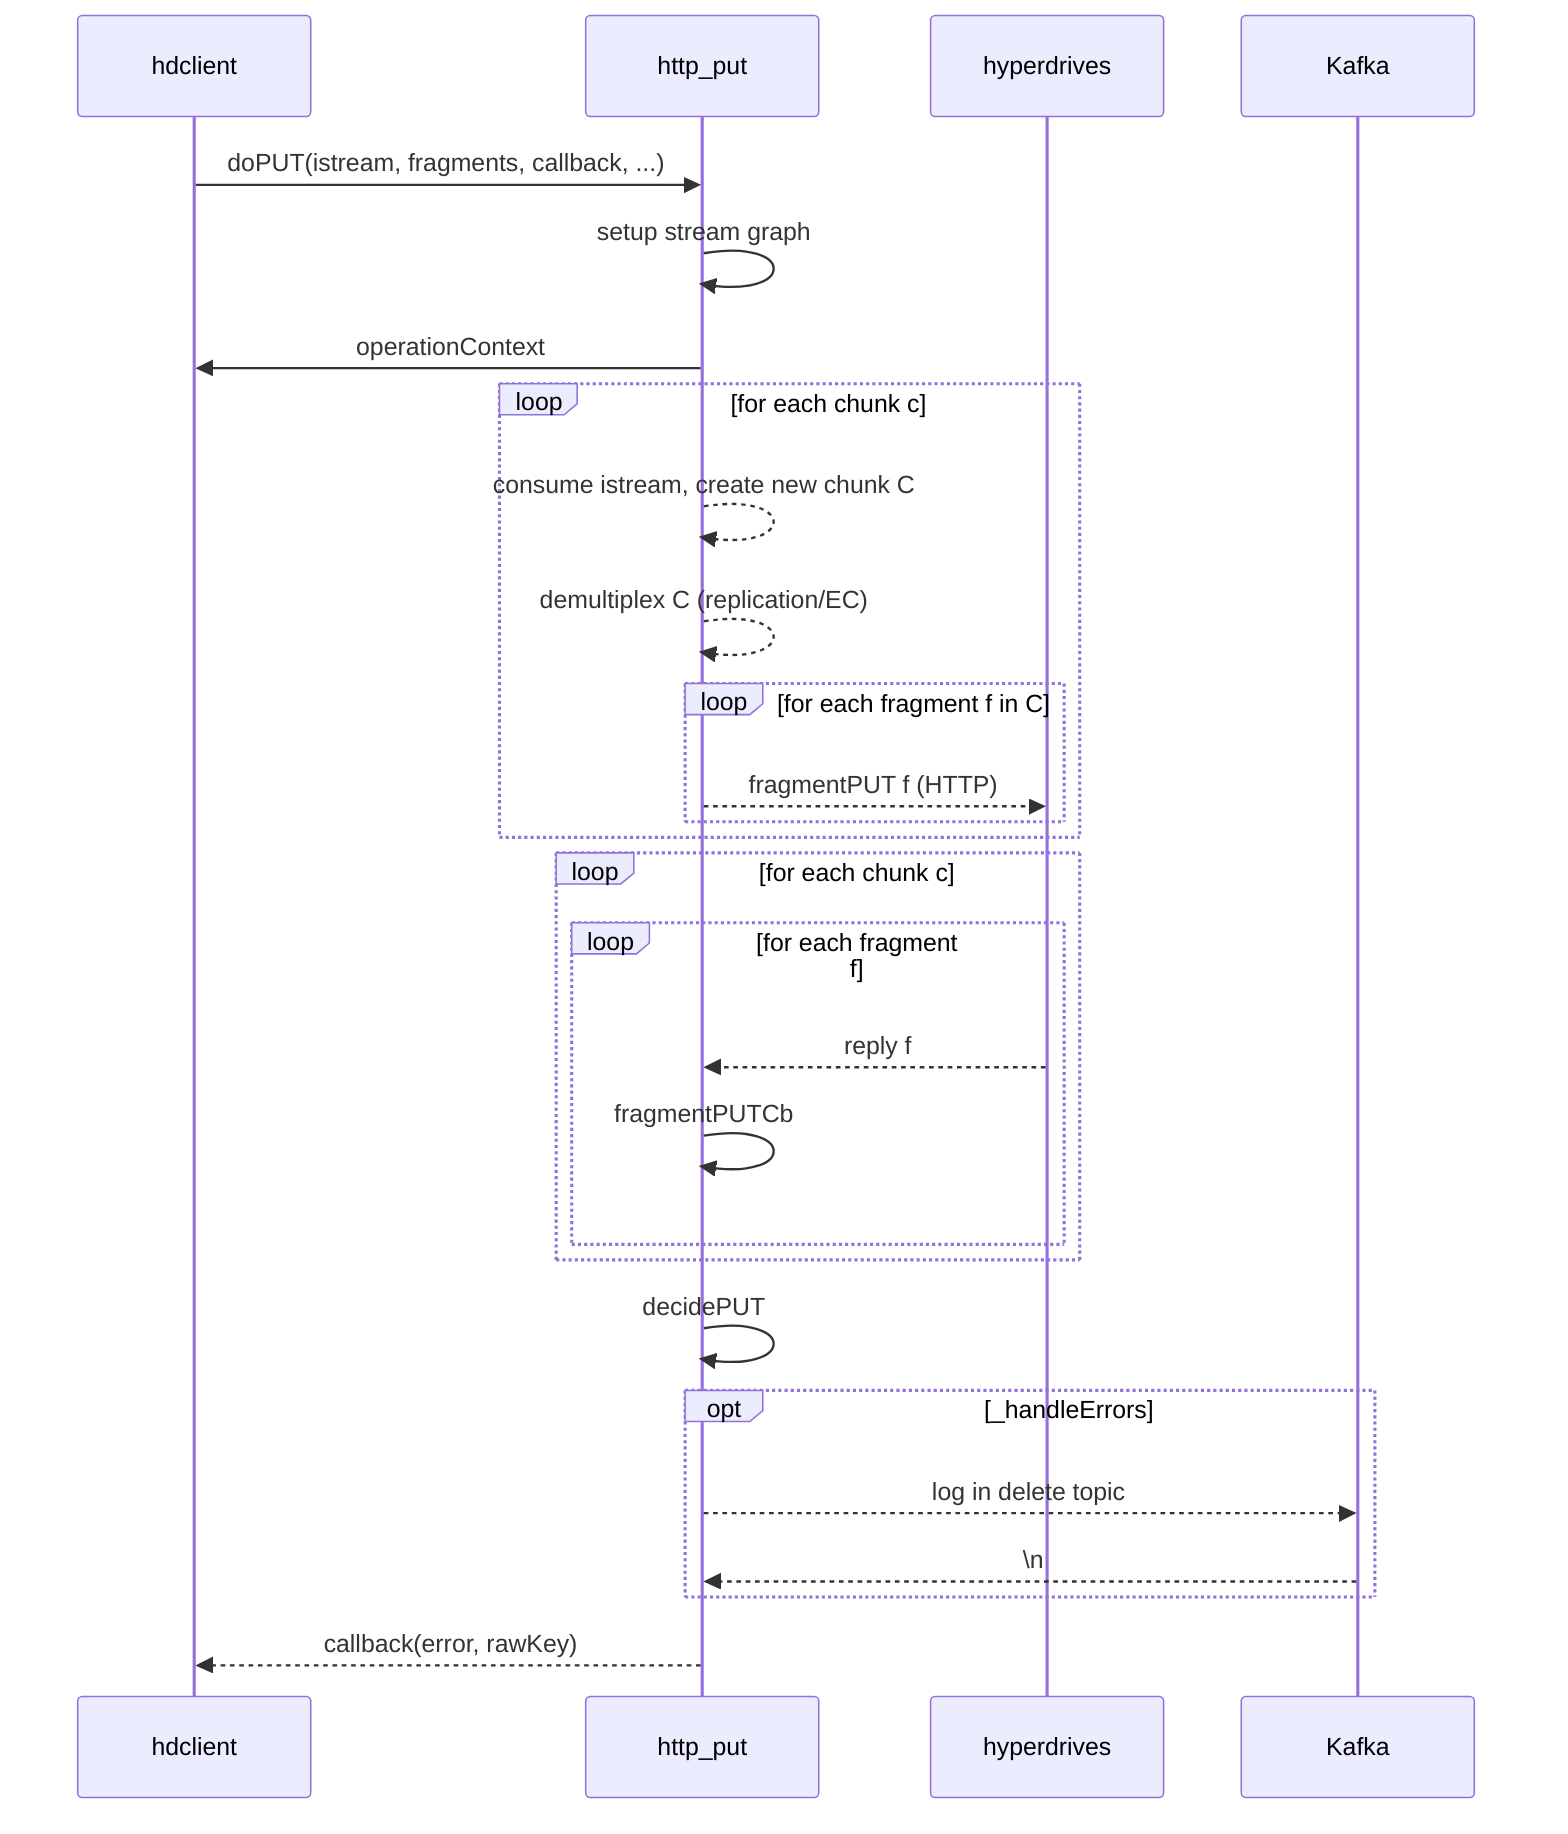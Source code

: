 sequenceDiagram
hdclient ->> http_put: doPUT(istream, fragments, callback, ...)
http_put ->> http_put: setup stream graph
http_put ->> hdclient: operationContext

loop for each chunk c
    http_put -->> http_put: consume istream, create new chunk C
    http_put -->> http_put: demultiplex C (replication/EC)
    loop for each fragment f in C
        http_put-->> hyperdrives: fragmentPUT f (HTTP)
    end
end

loop for each chunk c
    loop for each fragment f
         hyperdrives -->> http_put: reply f
         http_put ->> http_put: fragmentPUTCb
    end
end

http_put ->> http_put: decidePUT
opt _handleErrors
    http_put -->> Kafka: log in delete topic
    Kafka -->> http_put: \n
end
http_put -->> hdclient: callback(error, rawKey)